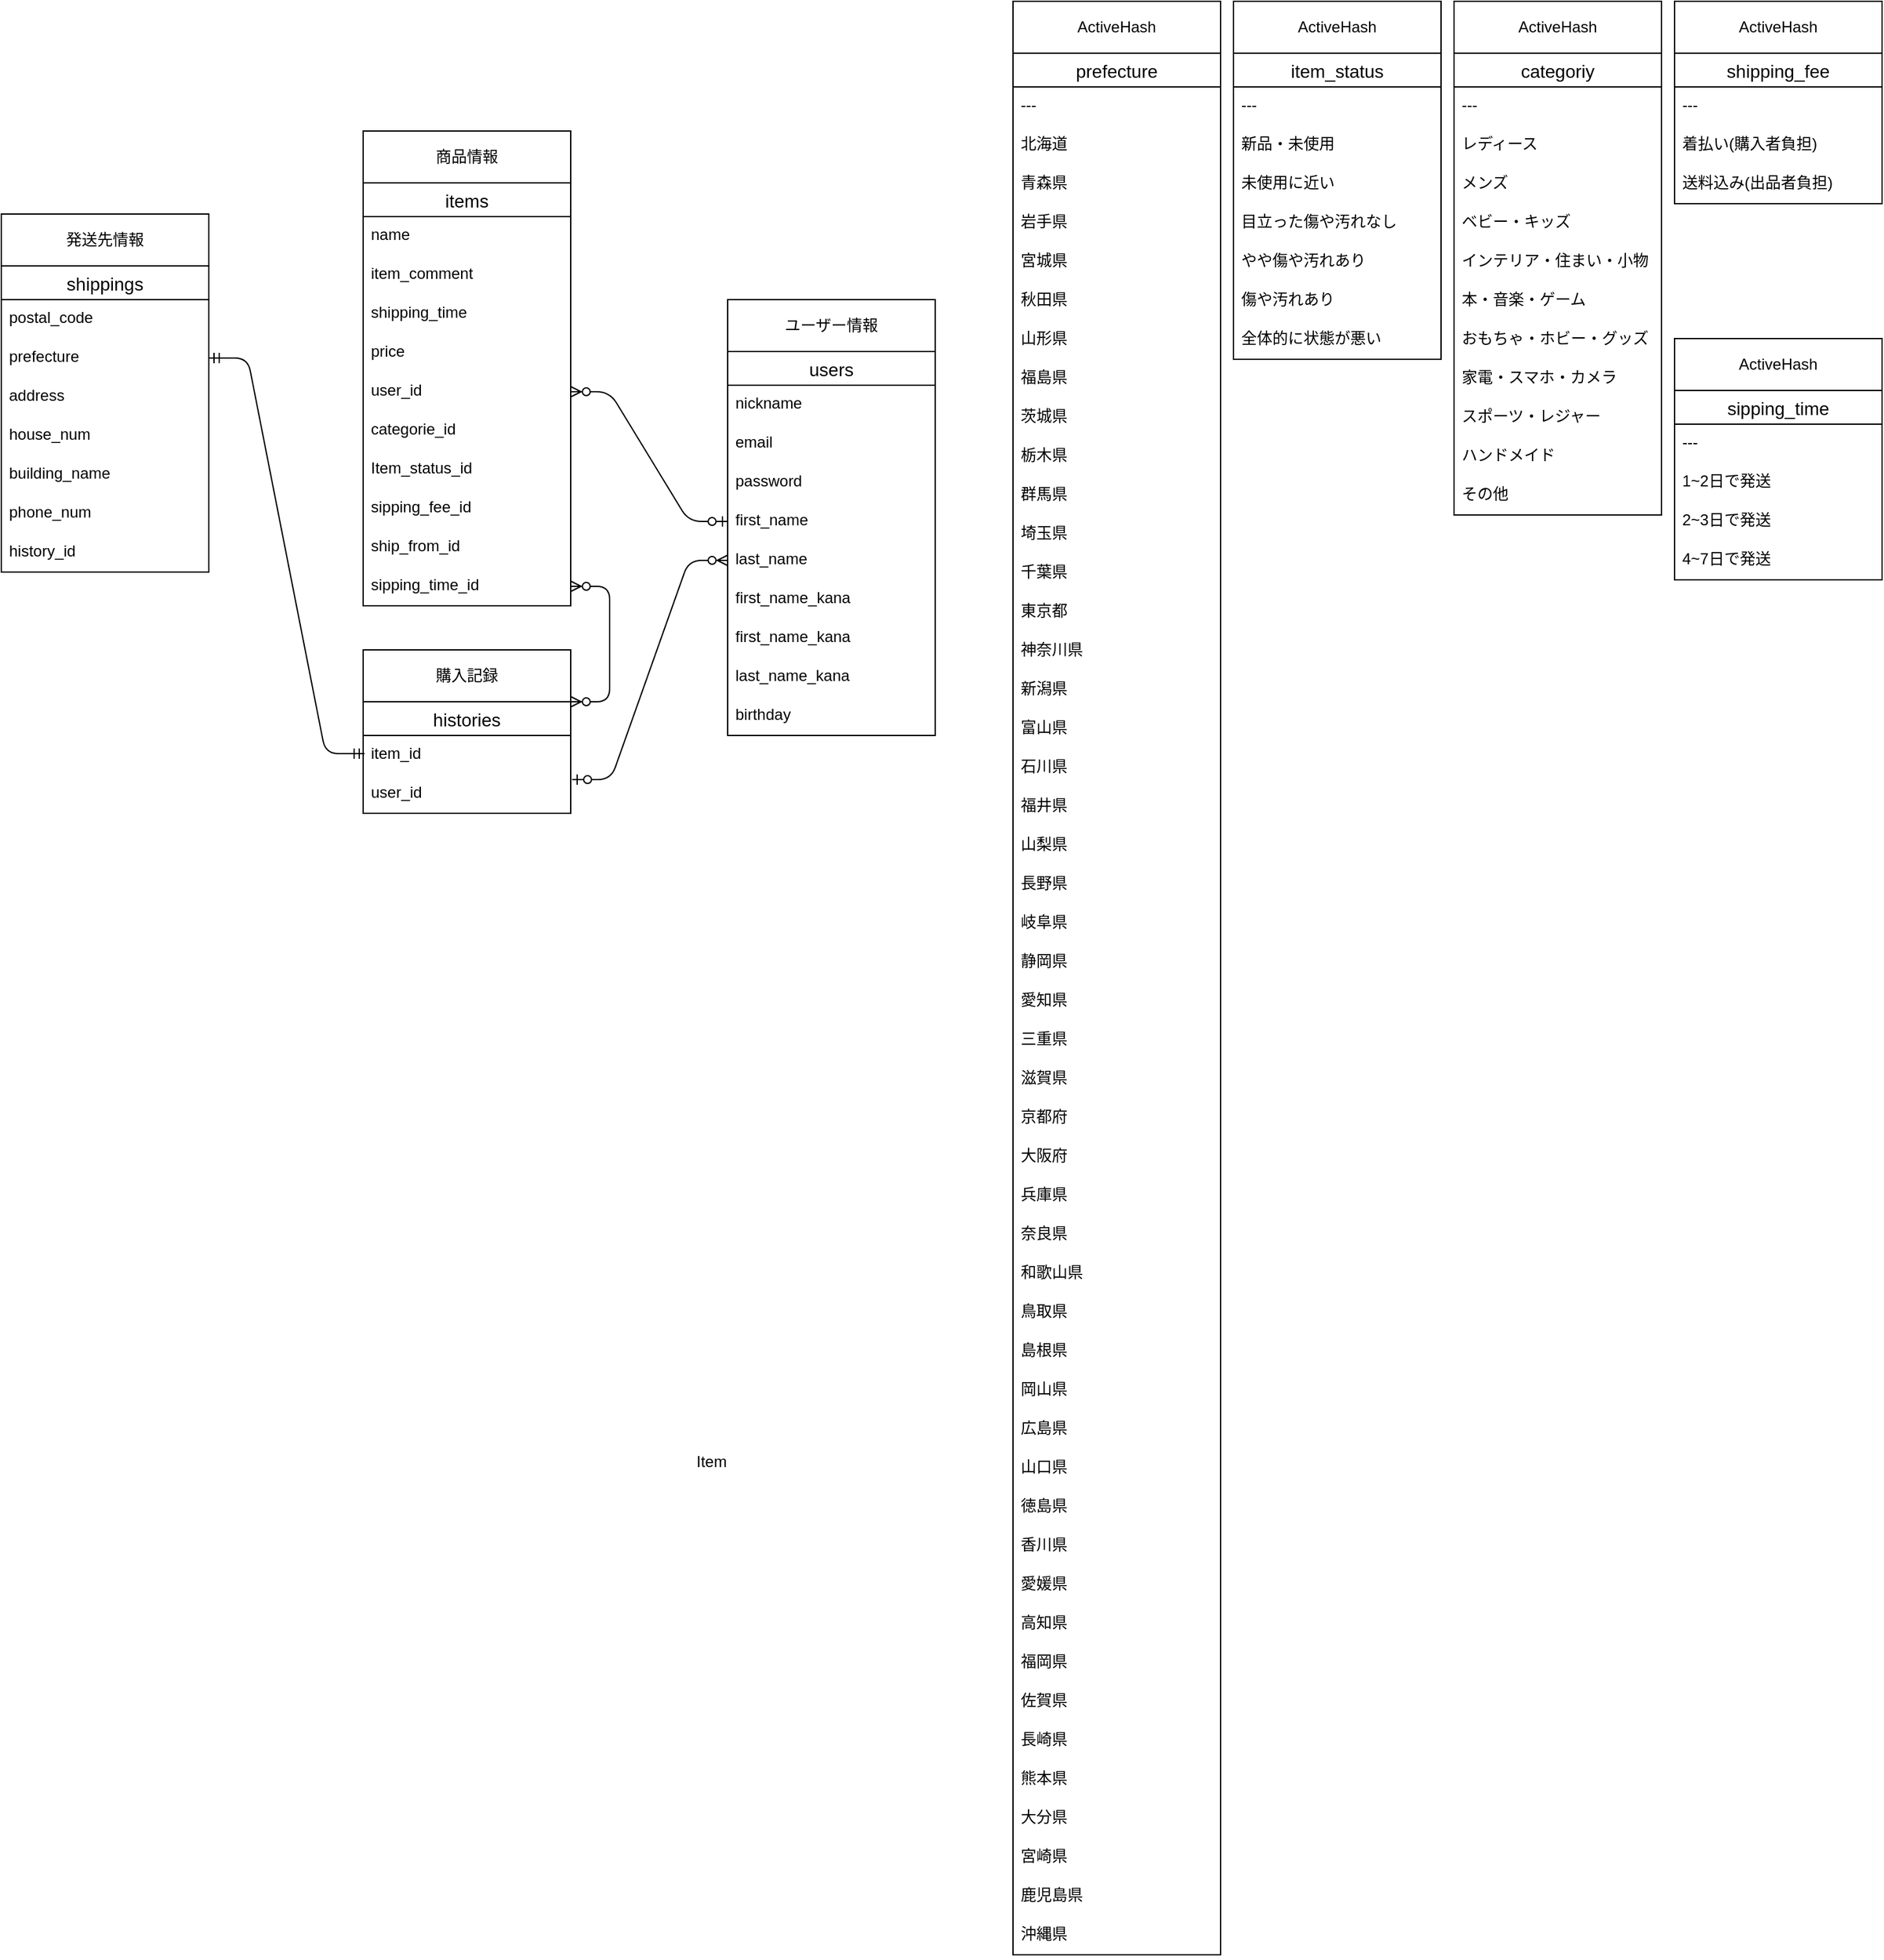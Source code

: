 <mxfile>
    <diagram id="Gmg73yaOCfXrk0qnOwF6" name="ページ1">
        <mxGraphModel dx="653" dy="719" grid="1" gridSize="10" guides="1" tooltips="1" connect="1" arrows="1" fold="1" page="1" pageScale="1" pageWidth="827" pageHeight="1169" math="0" shadow="0">
            <root>
                <mxCell id="0"/>
                <mxCell id="1" parent="0"/>
                <mxCell id="95" value="" style="group" parent="1" vertex="1" connectable="0">
                    <mxGeometry x="329" y="550" width="170" height="336" as="geometry"/>
                </mxCell>
                <mxCell id="82" value="histories" style="swimlane;fontStyle=0;childLayout=stackLayout;horizontal=1;startSize=26;horizontalStack=0;resizeParent=1;resizeParentMax=0;resizeLast=0;collapsible=1;marginBottom=0;align=center;fontSize=14;" parent="95" vertex="1">
                    <mxGeometry y="40" width="160" height="86" as="geometry"/>
                </mxCell>
                <mxCell id="114" value="item_id" style="text;strokeColor=none;fillColor=none;spacingLeft=4;spacingRight=4;overflow=hidden;rotatable=0;points=[[0,0.5],[1,0.5]];portConstraint=eastwest;fontSize=12;" parent="82" vertex="1">
                    <mxGeometry y="26" width="160" height="30" as="geometry"/>
                </mxCell>
                <mxCell id="116" value="user_id" style="text;strokeColor=none;fillColor=none;spacingLeft=4;spacingRight=4;overflow=hidden;rotatable=0;points=[[0,0.5],[1,0.5]];portConstraint=eastwest;fontSize=12;" parent="82" vertex="1">
                    <mxGeometry y="56" width="160" height="30" as="geometry"/>
                </mxCell>
                <mxCell id="94" value="購入記録" style="whiteSpace=wrap;html=1;align=center;" parent="95" vertex="1">
                    <mxGeometry width="160" height="40" as="geometry"/>
                </mxCell>
                <mxCell id="96" value="" style="group" parent="1" vertex="1" connectable="0">
                    <mxGeometry x="329" y="150" width="160" height="722" as="geometry"/>
                </mxCell>
                <mxCell id="71" value="items" style="swimlane;fontStyle=0;childLayout=stackLayout;horizontal=1;startSize=26;horizontalStack=0;resizeParent=1;resizeParentMax=0;resizeLast=0;collapsible=1;marginBottom=0;align=center;fontSize=14;" parent="96" vertex="1">
                    <mxGeometry y="40" width="160" height="326" as="geometry"/>
                </mxCell>
                <mxCell id="73" value="name" style="text;strokeColor=none;fillColor=none;spacingLeft=4;spacingRight=4;overflow=hidden;rotatable=0;points=[[0,0.5],[1,0.5]];portConstraint=eastwest;fontSize=12;" parent="71" vertex="1">
                    <mxGeometry y="26" width="160" height="30" as="geometry"/>
                </mxCell>
                <mxCell id="74" value="item_comment" style="text;strokeColor=none;fillColor=none;spacingLeft=4;spacingRight=4;overflow=hidden;rotatable=0;points=[[0,0.5],[1,0.5]];portConstraint=eastwest;fontSize=12;" parent="71" vertex="1">
                    <mxGeometry y="56" width="160" height="30" as="geometry"/>
                </mxCell>
                <mxCell id="79" value="shipping_time" style="text;strokeColor=none;fillColor=none;spacingLeft=4;spacingRight=4;overflow=hidden;rotatable=0;points=[[0,0.5],[1,0.5]];portConstraint=eastwest;fontSize=12;" parent="71" vertex="1">
                    <mxGeometry y="86" width="160" height="30" as="geometry"/>
                </mxCell>
                <mxCell id="80" value="price" style="text;strokeColor=none;fillColor=none;spacingLeft=4;spacingRight=4;overflow=hidden;rotatable=0;points=[[0,0.5],[1,0.5]];portConstraint=eastwest;fontSize=12;" parent="71" vertex="1">
                    <mxGeometry y="116" width="160" height="30" as="geometry"/>
                </mxCell>
                <mxCell id="117" value="user_id" style="text;strokeColor=none;fillColor=none;spacingLeft=4;spacingRight=4;overflow=hidden;rotatable=0;points=[[0,0.5],[1,0.5]];portConstraint=eastwest;fontSize=12;" parent="71" vertex="1">
                    <mxGeometry y="146" width="160" height="30" as="geometry"/>
                </mxCell>
                <mxCell id="226" value="categorie_id" style="text;strokeColor=none;fillColor=none;spacingLeft=4;spacingRight=4;overflow=hidden;rotatable=0;points=[[0,0.5],[1,0.5]];portConstraint=eastwest;fontSize=12;" vertex="1" parent="71">
                    <mxGeometry y="176" width="160" height="30" as="geometry"/>
                </mxCell>
                <mxCell id="227" value="Item_status_id" style="text;strokeColor=none;fillColor=none;spacingLeft=4;spacingRight=4;overflow=hidden;rotatable=0;points=[[0,0.5],[1,0.5]];portConstraint=eastwest;fontSize=12;" vertex="1" parent="71">
                    <mxGeometry y="206" width="160" height="30" as="geometry"/>
                </mxCell>
                <mxCell id="230" value="sipping_fee_id" style="text;strokeColor=none;fillColor=none;spacingLeft=4;spacingRight=4;overflow=hidden;rotatable=0;points=[[0,0.5],[1,0.5]];portConstraint=eastwest;fontSize=12;" vertex="1" parent="71">
                    <mxGeometry y="236" width="160" height="30" as="geometry"/>
                </mxCell>
                <mxCell id="231" value="ship_from_id" style="text;strokeColor=none;fillColor=none;spacingLeft=4;spacingRight=4;overflow=hidden;rotatable=0;points=[[0,0.5],[1,0.5]];portConstraint=eastwest;fontSize=12;" vertex="1" parent="71">
                    <mxGeometry y="266" width="160" height="30" as="geometry"/>
                </mxCell>
                <mxCell id="232" value="sipping_time_id" style="text;strokeColor=none;fillColor=none;spacingLeft=4;spacingRight=4;overflow=hidden;rotatable=0;points=[[0,0.5],[1,0.5]];portConstraint=eastwest;fontSize=12;" vertex="1" parent="71">
                    <mxGeometry y="296" width="160" height="30" as="geometry"/>
                </mxCell>
                <mxCell id="93" value="商品情報" style="whiteSpace=wrap;html=1;align=center;" parent="96" vertex="1">
                    <mxGeometry width="160" height="40" as="geometry"/>
                </mxCell>
                <mxCell id="101" value="" style="group" parent="1" vertex="1" connectable="0">
                    <mxGeometry x="50" y="214" width="160" height="336" as="geometry"/>
                </mxCell>
                <mxCell id="102" value="shippings" style="swimlane;fontStyle=0;childLayout=stackLayout;horizontal=1;startSize=26;horizontalStack=0;resizeParent=1;resizeParentMax=0;resizeLast=0;collapsible=1;marginBottom=0;align=center;fontSize=14;" parent="101" vertex="1">
                    <mxGeometry y="40" width="160" height="236" as="geometry"/>
                </mxCell>
                <mxCell id="106" value="postal_code" style="text;strokeColor=none;fillColor=none;spacingLeft=4;spacingRight=4;overflow=hidden;rotatable=0;points=[[0,0.5],[1,0.5]];portConstraint=eastwest;fontSize=12;" parent="102" vertex="1">
                    <mxGeometry y="26" width="160" height="30" as="geometry"/>
                </mxCell>
                <mxCell id="107" value="prefecture" style="text;strokeColor=none;fillColor=none;spacingLeft=4;spacingRight=4;overflow=hidden;rotatable=0;points=[[0,0.5],[1,0.5]];portConstraint=eastwest;fontSize=12;" parent="102" vertex="1">
                    <mxGeometry y="56" width="160" height="30" as="geometry"/>
                </mxCell>
                <mxCell id="108" value="address" style="text;strokeColor=none;fillColor=none;spacingLeft=4;spacingRight=4;overflow=hidden;rotatable=0;points=[[0,0.5],[1,0.5]];portConstraint=eastwest;fontSize=12;" parent="102" vertex="1">
                    <mxGeometry y="86" width="160" height="30" as="geometry"/>
                </mxCell>
                <mxCell id="109" value="house_num" style="text;strokeColor=none;fillColor=none;spacingLeft=4;spacingRight=4;overflow=hidden;rotatable=0;points=[[0,0.5],[1,0.5]];portConstraint=eastwest;fontSize=12;" parent="102" vertex="1">
                    <mxGeometry y="116" width="160" height="30" as="geometry"/>
                </mxCell>
                <mxCell id="110" value="building_name" style="text;strokeColor=none;fillColor=none;spacingLeft=4;spacingRight=4;overflow=hidden;rotatable=0;points=[[0,0.5],[1,0.5]];portConstraint=eastwest;fontSize=12;" parent="102" vertex="1">
                    <mxGeometry y="146" width="160" height="30" as="geometry"/>
                </mxCell>
                <mxCell id="111" value="phone_num" style="text;strokeColor=none;fillColor=none;spacingLeft=4;spacingRight=4;overflow=hidden;rotatable=0;points=[[0,0.5],[1,0.5]];portConstraint=eastwest;fontSize=12;" parent="102" vertex="1">
                    <mxGeometry y="176" width="160" height="30" as="geometry"/>
                </mxCell>
                <mxCell id="410" value="history_id" style="text;strokeColor=none;fillColor=none;spacingLeft=4;spacingRight=4;overflow=hidden;rotatable=0;points=[[0,0.5],[1,0.5]];portConstraint=eastwest;fontSize=12;" vertex="1" parent="102">
                    <mxGeometry y="206" width="160" height="30" as="geometry"/>
                </mxCell>
                <mxCell id="112" value="発送先情報" style="whiteSpace=wrap;html=1;align=center;" parent="101" vertex="1">
                    <mxGeometry width="160" height="40" as="geometry"/>
                </mxCell>
                <mxCell id="160" value="" style="group" vertex="1" connectable="0" parent="1">
                    <mxGeometry x="1170" y="50" width="160" height="1506" as="geometry"/>
                </mxCell>
                <mxCell id="142" value="categoriy" style="swimlane;fontStyle=0;childLayout=stackLayout;horizontal=1;startSize=26;horizontalStack=0;resizeParent=1;resizeParentMax=0;resizeLast=0;collapsible=1;marginBottom=0;align=center;fontSize=14;" vertex="1" parent="160">
                    <mxGeometry y="40" width="160" height="356" as="geometry"/>
                </mxCell>
                <mxCell id="143" value="---" style="text;strokeColor=none;fillColor=none;spacingLeft=4;spacingRight=4;overflow=hidden;rotatable=0;points=[[0,0.5],[1,0.5]];portConstraint=eastwest;fontSize=12;" vertex="1" parent="142">
                    <mxGeometry y="26" width="160" height="30" as="geometry"/>
                </mxCell>
                <mxCell id="145" value="レディース" style="text;strokeColor=none;fillColor=none;spacingLeft=4;spacingRight=4;overflow=hidden;rotatable=0;points=[[0,0.5],[1,0.5]];portConstraint=eastwest;fontSize=12;" vertex="1" parent="142">
                    <mxGeometry y="56" width="160" height="30" as="geometry"/>
                </mxCell>
                <mxCell id="148" value="メンズ" style="text;strokeColor=none;fillColor=none;spacingLeft=4;spacingRight=4;overflow=hidden;rotatable=0;points=[[0,0.5],[1,0.5]];portConstraint=eastwest;fontSize=12;" vertex="1" parent="142">
                    <mxGeometry y="86" width="160" height="30" as="geometry"/>
                </mxCell>
                <mxCell id="152" value="ベビー・キッズ" style="text;strokeColor=none;fillColor=none;spacingLeft=4;spacingRight=4;overflow=hidden;rotatable=0;points=[[0,0.5],[1,0.5]];portConstraint=eastwest;fontSize=12;" vertex="1" parent="142">
                    <mxGeometry y="116" width="160" height="30" as="geometry"/>
                </mxCell>
                <mxCell id="153" value="インテリア・住まい・小物" style="text;strokeColor=none;fillColor=none;spacingLeft=4;spacingRight=4;overflow=hidden;rotatable=0;points=[[0,0.5],[1,0.5]];portConstraint=eastwest;fontSize=12;" vertex="1" parent="142">
                    <mxGeometry y="146" width="160" height="30" as="geometry"/>
                </mxCell>
                <mxCell id="154" value="本・音楽・ゲーム" style="text;strokeColor=none;fillColor=none;spacingLeft=4;spacingRight=4;overflow=hidden;rotatable=0;points=[[0,0.5],[1,0.5]];portConstraint=eastwest;fontSize=12;" vertex="1" parent="142">
                    <mxGeometry y="176" width="160" height="30" as="geometry"/>
                </mxCell>
                <mxCell id="155" value="おもちゃ・ホビー・グッズ" style="text;strokeColor=none;fillColor=none;spacingLeft=4;spacingRight=4;overflow=hidden;rotatable=0;points=[[0,0.5],[1,0.5]];portConstraint=eastwest;fontSize=12;" vertex="1" parent="142">
                    <mxGeometry y="206" width="160" height="30" as="geometry"/>
                </mxCell>
                <mxCell id="151" value="家電・スマホ・カメラ" style="text;strokeColor=none;fillColor=none;spacingLeft=4;spacingRight=4;overflow=hidden;rotatable=0;points=[[0,0.5],[1,0.5]];portConstraint=eastwest;fontSize=12;" vertex="1" parent="142">
                    <mxGeometry y="236" width="160" height="30" as="geometry"/>
                </mxCell>
                <mxCell id="157" value="スポーツ・レジャー" style="text;strokeColor=none;fillColor=none;spacingLeft=4;spacingRight=4;overflow=hidden;rotatable=0;points=[[0,0.5],[1,0.5]];portConstraint=eastwest;fontSize=12;" vertex="1" parent="142">
                    <mxGeometry y="266" width="160" height="30" as="geometry"/>
                </mxCell>
                <mxCell id="156" value="ハンドメイド" style="text;strokeColor=none;fillColor=none;spacingLeft=4;spacingRight=4;overflow=hidden;rotatable=0;points=[[0,0.5],[1,0.5]];portConstraint=eastwest;fontSize=12;" vertex="1" parent="142">
                    <mxGeometry y="296" width="160" height="30" as="geometry"/>
                </mxCell>
                <mxCell id="159" value="その他" style="text;strokeColor=none;fillColor=none;spacingLeft=4;spacingRight=4;overflow=hidden;rotatable=0;points=[[0,0.5],[1,0.5]];portConstraint=eastwest;fontSize=12;" vertex="1" parent="142">
                    <mxGeometry y="326" width="160" height="30" as="geometry"/>
                </mxCell>
                <mxCell id="146" value="ActiveHash" style="whiteSpace=wrap;html=1;align=center;" vertex="1" parent="160">
                    <mxGeometry width="160" height="40" as="geometry"/>
                </mxCell>
                <mxCell id="262" value="Item" style="text;strokeColor=none;fillColor=none;spacingLeft=4;spacingRight=4;overflow=hidden;rotatable=0;points=[[0,0.5],[1,0.5]];portConstraint=eastwest;fontSize=12;" vertex="1" parent="1">
                    <mxGeometry x="580" y="1162" width="160" height="30" as="geometry"/>
                </mxCell>
                <mxCell id="274" value="" style="group" vertex="1" connectable="0" parent="1">
                    <mxGeometry x="1340" y="50" width="160" height="1506" as="geometry"/>
                </mxCell>
                <mxCell id="176" value="shipping_fee" style="swimlane;fontStyle=0;childLayout=stackLayout;horizontal=1;startSize=26;horizontalStack=0;resizeParent=1;resizeParentMax=0;resizeLast=0;collapsible=1;marginBottom=0;align=center;fontSize=14;" vertex="1" parent="274">
                    <mxGeometry y="40" width="160" height="116" as="geometry"/>
                </mxCell>
                <mxCell id="177" value="---" style="text;strokeColor=none;fillColor=none;spacingLeft=4;spacingRight=4;overflow=hidden;rotatable=0;points=[[0,0.5],[1,0.5]];portConstraint=eastwest;fontSize=12;" vertex="1" parent="176">
                    <mxGeometry y="26" width="160" height="30" as="geometry"/>
                </mxCell>
                <mxCell id="178" value="着払い(購入者負担)" style="text;strokeColor=none;fillColor=none;spacingLeft=4;spacingRight=4;overflow=hidden;rotatable=0;points=[[0,0.5],[1,0.5]];portConstraint=eastwest;fontSize=12;" vertex="1" parent="176">
                    <mxGeometry y="56" width="160" height="30" as="geometry"/>
                </mxCell>
                <mxCell id="179" value="送料込み(出品者負担)" style="text;strokeColor=none;fillColor=none;spacingLeft=4;spacingRight=4;overflow=hidden;rotatable=0;points=[[0,0.5],[1,0.5]];portConstraint=eastwest;fontSize=12;" vertex="1" parent="176">
                    <mxGeometry y="86" width="160" height="30" as="geometry"/>
                </mxCell>
                <mxCell id="184" value="ActiveHash" style="whiteSpace=wrap;html=1;align=center;" vertex="1" parent="274">
                    <mxGeometry width="160" height="40" as="geometry"/>
                </mxCell>
                <mxCell id="223" value="" style="group" vertex="1" connectable="0" parent="274">
                    <mxGeometry y="260" width="160" height="186" as="geometry"/>
                </mxCell>
                <mxCell id="212" value="sipping_time" style="swimlane;fontStyle=0;childLayout=stackLayout;horizontal=1;startSize=26;horizontalStack=0;resizeParent=1;resizeParentMax=0;resizeLast=0;collapsible=1;marginBottom=0;align=center;fontSize=14;" vertex="1" parent="223">
                    <mxGeometry y="40" width="160" height="146" as="geometry"/>
                </mxCell>
                <mxCell id="213" value="---" style="text;strokeColor=none;fillColor=none;spacingLeft=4;spacingRight=4;overflow=hidden;rotatable=0;points=[[0,0.5],[1,0.5]];portConstraint=eastwest;fontSize=12;" vertex="1" parent="212">
                    <mxGeometry y="26" width="160" height="30" as="geometry"/>
                </mxCell>
                <mxCell id="214" value="1~2日で発送" style="text;strokeColor=none;fillColor=none;spacingLeft=4;spacingRight=4;overflow=hidden;rotatable=0;points=[[0,0.5],[1,0.5]];portConstraint=eastwest;fontSize=12;" vertex="1" parent="212">
                    <mxGeometry y="56" width="160" height="30" as="geometry"/>
                </mxCell>
                <mxCell id="215" value="2~3日で発送" style="text;strokeColor=none;fillColor=none;spacingLeft=4;spacingRight=4;overflow=hidden;rotatable=0;points=[[0,0.5],[1,0.5]];portConstraint=eastwest;fontSize=12;" vertex="1" parent="212">
                    <mxGeometry y="86" width="160" height="30" as="geometry"/>
                </mxCell>
                <mxCell id="216" value="4~7日で発送" style="text;strokeColor=none;fillColor=none;spacingLeft=4;spacingRight=4;overflow=hidden;rotatable=0;points=[[0,0.5],[1,0.5]];portConstraint=eastwest;fontSize=12;" vertex="1" parent="212">
                    <mxGeometry y="116" width="160" height="30" as="geometry"/>
                </mxCell>
                <mxCell id="220" value="ActiveHash" style="whiteSpace=wrap;html=1;align=center;" vertex="1" parent="223">
                    <mxGeometry width="160" height="40" as="geometry"/>
                </mxCell>
                <mxCell id="275" value="" style="group" vertex="1" connectable="0" parent="1">
                    <mxGeometry x="610" y="280" width="160" height="336" as="geometry"/>
                </mxCell>
                <mxCell id="58" value="users" style="swimlane;fontStyle=0;childLayout=stackLayout;horizontal=1;startSize=26;horizontalStack=0;resizeParent=1;resizeParentMax=0;resizeLast=0;collapsible=1;marginBottom=0;align=center;fontSize=14;" parent="275" vertex="1">
                    <mxGeometry y="40" width="160" height="296" as="geometry"/>
                </mxCell>
                <mxCell id="59" value="nickname" style="text;strokeColor=none;fillColor=none;spacingLeft=4;spacingRight=4;overflow=hidden;rotatable=0;points=[[0,0.5],[1,0.5]];portConstraint=eastwest;fontSize=12;" parent="58" vertex="1">
                    <mxGeometry y="26" width="160" height="30" as="geometry"/>
                </mxCell>
                <mxCell id="60" value="email" style="text;strokeColor=none;fillColor=none;spacingLeft=4;spacingRight=4;overflow=hidden;rotatable=0;points=[[0,0.5],[1,0.5]];portConstraint=eastwest;fontSize=12;" parent="58" vertex="1">
                    <mxGeometry y="56" width="160" height="30" as="geometry"/>
                </mxCell>
                <mxCell id="61" value="password" style="text;strokeColor=none;fillColor=none;spacingLeft=4;spacingRight=4;overflow=hidden;rotatable=0;points=[[0,0.5],[1,0.5]];portConstraint=eastwest;fontSize=12;" parent="58" vertex="1">
                    <mxGeometry y="86" width="160" height="30" as="geometry"/>
                </mxCell>
                <mxCell id="65" value="first_name" style="text;strokeColor=none;fillColor=none;spacingLeft=4;spacingRight=4;overflow=hidden;rotatable=0;points=[[0,0.5],[1,0.5]];portConstraint=eastwest;fontSize=12;" parent="58" vertex="1">
                    <mxGeometry y="116" width="160" height="30" as="geometry"/>
                </mxCell>
                <mxCell id="66" value="last_name" style="text;strokeColor=none;fillColor=none;spacingLeft=4;spacingRight=4;overflow=hidden;rotatable=0;points=[[0,0.5],[1,0.5]];portConstraint=eastwest;fontSize=12;" parent="58" vertex="1">
                    <mxGeometry y="146" width="160" height="30" as="geometry"/>
                </mxCell>
                <mxCell id="127" value="first_name_kana" style="text;strokeColor=none;fillColor=none;spacingLeft=4;spacingRight=4;overflow=hidden;rotatable=0;points=[[0,0.5],[1,0.5]];portConstraint=eastwest;fontSize=12;" parent="58" vertex="1">
                    <mxGeometry y="176" width="160" height="30" as="geometry"/>
                </mxCell>
                <mxCell id="67" value="first_name_kana" style="text;strokeColor=none;fillColor=none;spacingLeft=4;spacingRight=4;overflow=hidden;rotatable=0;points=[[0,0.5],[1,0.5]];portConstraint=eastwest;fontSize=12;" parent="58" vertex="1">
                    <mxGeometry y="206" width="160" height="30" as="geometry"/>
                </mxCell>
                <mxCell id="64" value="last_name_kana" style="text;strokeColor=none;fillColor=none;spacingLeft=4;spacingRight=4;overflow=hidden;rotatable=0;points=[[0,0.5],[1,0.5]];portConstraint=eastwest;fontSize=12;" parent="58" vertex="1">
                    <mxGeometry y="236" width="160" height="30" as="geometry"/>
                </mxCell>
                <mxCell id="70" value="birthday" style="text;strokeColor=none;fillColor=none;spacingLeft=4;spacingRight=4;overflow=hidden;rotatable=0;points=[[0,0.5],[1,0.5]];portConstraint=eastwest;fontSize=12;" parent="58" vertex="1">
                    <mxGeometry y="266" width="160" height="30" as="geometry"/>
                </mxCell>
                <mxCell id="92" value="ユーザー情報" style="whiteSpace=wrap;html=1;align=center;" parent="275" vertex="1">
                    <mxGeometry width="160" height="40" as="geometry"/>
                </mxCell>
                <mxCell id="276" value="" style="group" vertex="1" connectable="0" parent="1">
                    <mxGeometry x="830" y="50" width="160" height="1506" as="geometry"/>
                </mxCell>
                <mxCell id="187" value="prefecture" style="swimlane;fontStyle=0;childLayout=stackLayout;horizontal=1;startSize=26;horizontalStack=0;resizeParent=1;resizeParentMax=0;resizeLast=0;collapsible=1;marginBottom=0;align=center;fontSize=14;" vertex="1" parent="276">
                    <mxGeometry y="40" width="160" height="1466" as="geometry">
                        <mxRectangle y="40" width="100" height="30" as="alternateBounds"/>
                    </mxGeometry>
                </mxCell>
                <mxCell id="188" value="---" style="text;strokeColor=none;fillColor=none;spacingLeft=4;spacingRight=4;overflow=hidden;rotatable=0;points=[[0,0.5],[1,0.5]];portConstraint=eastwest;fontSize=12;" vertex="1" parent="187">
                    <mxGeometry y="26" width="160" height="30" as="geometry"/>
                </mxCell>
                <mxCell id="189" value="北海道" style="text;strokeColor=none;fillColor=none;spacingLeft=4;spacingRight=4;overflow=hidden;rotatable=0;points=[[0,0.5],[1,0.5]];portConstraint=eastwest;fontSize=12;" vertex="1" parent="187">
                    <mxGeometry y="56" width="160" height="30" as="geometry"/>
                </mxCell>
                <mxCell id="190" value="青森県" style="text;strokeColor=none;fillColor=none;spacingLeft=4;spacingRight=4;overflow=hidden;rotatable=0;points=[[0,0.5],[1,0.5]];portConstraint=eastwest;fontSize=12;" vertex="1" parent="187">
                    <mxGeometry y="86" width="160" height="30" as="geometry"/>
                </mxCell>
                <mxCell id="191" value="岩手県" style="text;strokeColor=none;fillColor=none;spacingLeft=4;spacingRight=4;overflow=hidden;rotatable=0;points=[[0,0.5],[1,0.5]];portConstraint=eastwest;fontSize=12;" vertex="1" parent="187">
                    <mxGeometry y="116" width="160" height="30" as="geometry"/>
                </mxCell>
                <mxCell id="192" value="宮城県" style="text;strokeColor=none;fillColor=none;spacingLeft=4;spacingRight=4;overflow=hidden;rotatable=0;points=[[0,0.5],[1,0.5]];portConstraint=eastwest;fontSize=12;" vertex="1" parent="187">
                    <mxGeometry y="146" width="160" height="30" as="geometry"/>
                </mxCell>
                <mxCell id="193" value="秋田県" style="text;strokeColor=none;fillColor=none;spacingLeft=4;spacingRight=4;overflow=hidden;rotatable=0;points=[[0,0.5],[1,0.5]];portConstraint=eastwest;fontSize=12;" vertex="1" parent="187">
                    <mxGeometry y="176" width="160" height="30" as="geometry"/>
                </mxCell>
                <mxCell id="194" value="山形県" style="text;strokeColor=none;fillColor=none;spacingLeft=4;spacingRight=4;overflow=hidden;rotatable=0;points=[[0,0.5],[1,0.5]];portConstraint=eastwest;fontSize=12;" vertex="1" parent="187">
                    <mxGeometry y="206" width="160" height="30" as="geometry"/>
                </mxCell>
                <mxCell id="195" value="福島県" style="text;strokeColor=none;fillColor=none;spacingLeft=4;spacingRight=4;overflow=hidden;rotatable=0;points=[[0,0.5],[1,0.5]];portConstraint=eastwest;fontSize=12;" vertex="1" parent="187">
                    <mxGeometry y="236" width="160" height="30" as="geometry"/>
                </mxCell>
                <mxCell id="196" value="茨城県" style="text;strokeColor=none;fillColor=none;spacingLeft=4;spacingRight=4;overflow=hidden;rotatable=0;points=[[0,0.5],[1,0.5]];portConstraint=eastwest;fontSize=12;" vertex="1" parent="187">
                    <mxGeometry y="266" width="160" height="30" as="geometry"/>
                </mxCell>
                <mxCell id="197" value="栃木県" style="text;strokeColor=none;fillColor=none;spacingLeft=4;spacingRight=4;overflow=hidden;rotatable=0;points=[[0,0.5],[1,0.5]];portConstraint=eastwest;fontSize=12;" vertex="1" parent="187">
                    <mxGeometry y="296" width="160" height="30" as="geometry"/>
                </mxCell>
                <mxCell id="198" value="群馬県" style="text;strokeColor=none;fillColor=none;spacingLeft=4;spacingRight=4;overflow=hidden;rotatable=0;points=[[0,0.5],[1,0.5]];portConstraint=eastwest;fontSize=12;" vertex="1" parent="187">
                    <mxGeometry y="326" width="160" height="30" as="geometry"/>
                </mxCell>
                <mxCell id="243" value="埼玉県" style="text;strokeColor=none;fillColor=none;spacingLeft=4;spacingRight=4;overflow=hidden;rotatable=0;points=[[0,0.5],[1,0.5]];portConstraint=eastwest;fontSize=12;" vertex="1" parent="187">
                    <mxGeometry y="356" width="160" height="30" as="geometry"/>
                </mxCell>
                <mxCell id="241" value="千葉県" style="text;strokeColor=none;fillColor=none;spacingLeft=4;spacingRight=4;overflow=hidden;rotatable=0;points=[[0,0.5],[1,0.5]];portConstraint=eastwest;fontSize=12;" vertex="1" parent="187">
                    <mxGeometry y="386" width="160" height="30" as="geometry"/>
                </mxCell>
                <mxCell id="236" value="東京都" style="text;strokeColor=none;fillColor=none;spacingLeft=4;spacingRight=4;overflow=hidden;rotatable=0;points=[[0,0.5],[1,0.5]];portConstraint=eastwest;fontSize=12;" vertex="1" parent="187">
                    <mxGeometry y="416" width="160" height="30" as="geometry"/>
                </mxCell>
                <mxCell id="244" value="神奈川県" style="text;strokeColor=none;fillColor=none;spacingLeft=4;spacingRight=4;overflow=hidden;rotatable=0;points=[[0,0.5],[1,0.5]];portConstraint=eastwest;fontSize=12;" vertex="1" parent="187">
                    <mxGeometry y="446" width="160" height="30" as="geometry"/>
                </mxCell>
                <mxCell id="234" value="新潟県" style="text;strokeColor=none;fillColor=none;spacingLeft=4;spacingRight=4;overflow=hidden;rotatable=0;points=[[0,0.5],[1,0.5]];portConstraint=eastwest;fontSize=12;" vertex="1" parent="187">
                    <mxGeometry y="476" width="160" height="30" as="geometry"/>
                </mxCell>
                <mxCell id="242" value="富山県" style="text;strokeColor=none;fillColor=none;spacingLeft=4;spacingRight=4;overflow=hidden;rotatable=0;points=[[0,0.5],[1,0.5]];portConstraint=eastwest;fontSize=12;" vertex="1" parent="187">
                    <mxGeometry y="506" width="160" height="30" as="geometry"/>
                </mxCell>
                <mxCell id="237" value="石川県" style="text;strokeColor=none;fillColor=none;spacingLeft=4;spacingRight=4;overflow=hidden;rotatable=0;points=[[0,0.5],[1,0.5]];portConstraint=eastwest;fontSize=12;" vertex="1" parent="187">
                    <mxGeometry y="536" width="160" height="30" as="geometry"/>
                </mxCell>
                <mxCell id="238" value="福井県" style="text;strokeColor=none;fillColor=none;spacingLeft=4;spacingRight=4;overflow=hidden;rotatable=0;points=[[0,0.5],[1,0.5]];portConstraint=eastwest;fontSize=12;" vertex="1" parent="187">
                    <mxGeometry y="566" width="160" height="30" as="geometry"/>
                </mxCell>
                <mxCell id="240" value="山梨県" style="text;strokeColor=none;fillColor=none;spacingLeft=4;spacingRight=4;overflow=hidden;rotatable=0;points=[[0,0.5],[1,0.5]];portConstraint=eastwest;fontSize=12;" vertex="1" parent="187">
                    <mxGeometry y="596" width="160" height="30" as="geometry"/>
                </mxCell>
                <mxCell id="239" value="長野県" style="text;strokeColor=none;fillColor=none;spacingLeft=4;spacingRight=4;overflow=hidden;rotatable=0;points=[[0,0.5],[1,0.5]];portConstraint=eastwest;fontSize=12;" vertex="1" parent="187">
                    <mxGeometry y="626" width="160" height="30" as="geometry"/>
                </mxCell>
                <mxCell id="245" value="岐阜県" style="text;strokeColor=none;fillColor=none;spacingLeft=4;spacingRight=4;overflow=hidden;rotatable=0;points=[[0,0.5],[1,0.5]];portConstraint=eastwest;fontSize=12;" vertex="1" parent="187">
                    <mxGeometry y="656" width="160" height="30" as="geometry"/>
                </mxCell>
                <mxCell id="235" value="静岡県" style="text;strokeColor=none;fillColor=none;spacingLeft=4;spacingRight=4;overflow=hidden;rotatable=0;points=[[0,0.5],[1,0.5]];portConstraint=eastwest;fontSize=12;" vertex="1" parent="187">
                    <mxGeometry y="686" width="160" height="30" as="geometry"/>
                </mxCell>
                <mxCell id="254" value="愛知県" style="text;strokeColor=none;fillColor=none;spacingLeft=4;spacingRight=4;overflow=hidden;rotatable=0;points=[[0,0.5],[1,0.5]];portConstraint=eastwest;fontSize=12;" vertex="1" parent="187">
                    <mxGeometry y="716" width="160" height="30" as="geometry"/>
                </mxCell>
                <mxCell id="263" value="三重県" style="text;strokeColor=none;fillColor=none;spacingLeft=4;spacingRight=4;overflow=hidden;rotatable=0;points=[[0,0.5],[1,0.5]];portConstraint=eastwest;fontSize=12;" vertex="1" parent="187">
                    <mxGeometry y="746" width="160" height="30" as="geometry"/>
                </mxCell>
                <mxCell id="264" value="滋賀県" style="text;strokeColor=none;fillColor=none;spacingLeft=4;spacingRight=4;overflow=hidden;rotatable=0;points=[[0,0.5],[1,0.5]];portConstraint=eastwest;fontSize=12;" vertex="1" parent="187">
                    <mxGeometry y="776" width="160" height="30" as="geometry"/>
                </mxCell>
                <mxCell id="265" value="京都府" style="text;strokeColor=none;fillColor=none;spacingLeft=4;spacingRight=4;overflow=hidden;rotatable=0;points=[[0,0.5],[1,0.5]];portConstraint=eastwest;fontSize=12;" vertex="1" parent="187">
                    <mxGeometry y="806" width="160" height="30" as="geometry"/>
                </mxCell>
                <mxCell id="268" value="大阪府" style="text;strokeColor=none;fillColor=none;spacingLeft=4;spacingRight=4;overflow=hidden;rotatable=0;points=[[0,0.5],[1,0.5]];portConstraint=eastwest;fontSize=12;" vertex="1" parent="187">
                    <mxGeometry y="836" width="160" height="30" as="geometry"/>
                </mxCell>
                <mxCell id="270" value="兵庫県" style="text;strokeColor=none;fillColor=none;spacingLeft=4;spacingRight=4;overflow=hidden;rotatable=0;points=[[0,0.5],[1,0.5]];portConstraint=eastwest;fontSize=12;" vertex="1" parent="187">
                    <mxGeometry y="866" width="160" height="30" as="geometry"/>
                </mxCell>
                <mxCell id="271" value="奈良県" style="text;strokeColor=none;fillColor=none;spacingLeft=4;spacingRight=4;overflow=hidden;rotatable=0;points=[[0,0.5],[1,0.5]];portConstraint=eastwest;fontSize=12;" vertex="1" parent="187">
                    <mxGeometry y="896" width="160" height="30" as="geometry"/>
                </mxCell>
                <mxCell id="272" value="和歌山県" style="text;strokeColor=none;fillColor=none;spacingLeft=4;spacingRight=4;overflow=hidden;rotatable=0;points=[[0,0.5],[1,0.5]];portConstraint=eastwest;fontSize=12;" vertex="1" parent="187">
                    <mxGeometry y="926" width="160" height="30" as="geometry"/>
                </mxCell>
                <mxCell id="269" value="鳥取県" style="text;strokeColor=none;fillColor=none;spacingLeft=4;spacingRight=4;overflow=hidden;rotatable=0;points=[[0,0.5],[1,0.5]];portConstraint=eastwest;fontSize=12;" vertex="1" parent="187">
                    <mxGeometry y="956" width="160" height="30" as="geometry"/>
                </mxCell>
                <mxCell id="255" value="島根県" style="text;strokeColor=none;fillColor=none;spacingLeft=4;spacingRight=4;overflow=hidden;rotatable=0;points=[[0,0.5],[1,0.5]];portConstraint=eastwest;fontSize=12;" vertex="1" parent="187">
                    <mxGeometry y="986" width="160" height="30" as="geometry"/>
                </mxCell>
                <mxCell id="267" value="岡山県" style="text;strokeColor=none;fillColor=none;spacingLeft=4;spacingRight=4;overflow=hidden;rotatable=0;points=[[0,0.5],[1,0.5]];portConstraint=eastwest;fontSize=12;" vertex="1" parent="187">
                    <mxGeometry y="1016" width="160" height="30" as="geometry"/>
                </mxCell>
                <mxCell id="261" value="広島県" style="text;strokeColor=none;fillColor=none;spacingLeft=4;spacingRight=4;overflow=hidden;rotatable=0;points=[[0,0.5],[1,0.5]];portConstraint=eastwest;fontSize=12;" vertex="1" parent="187">
                    <mxGeometry y="1046" width="160" height="30" as="geometry"/>
                </mxCell>
                <mxCell id="266" value="山口県" style="text;strokeColor=none;fillColor=none;spacingLeft=4;spacingRight=4;overflow=hidden;rotatable=0;points=[[0,0.5],[1,0.5]];portConstraint=eastwest;fontSize=12;" vertex="1" parent="187">
                    <mxGeometry y="1076" width="160" height="30" as="geometry"/>
                </mxCell>
                <mxCell id="260" value="徳島県" style="text;strokeColor=none;fillColor=none;spacingLeft=4;spacingRight=4;overflow=hidden;rotatable=0;points=[[0,0.5],[1,0.5]];portConstraint=eastwest;fontSize=12;" vertex="1" parent="187">
                    <mxGeometry y="1106" width="160" height="30" as="geometry"/>
                </mxCell>
                <mxCell id="259" value="香川県" style="text;strokeColor=none;fillColor=none;spacingLeft=4;spacingRight=4;overflow=hidden;rotatable=0;points=[[0,0.5],[1,0.5]];portConstraint=eastwest;fontSize=12;" vertex="1" parent="187">
                    <mxGeometry y="1136" width="160" height="30" as="geometry"/>
                </mxCell>
                <mxCell id="258" value="愛媛県" style="text;strokeColor=none;fillColor=none;spacingLeft=4;spacingRight=4;overflow=hidden;rotatable=0;points=[[0,0.5],[1,0.5]];portConstraint=eastwest;fontSize=12;" vertex="1" parent="187">
                    <mxGeometry y="1166" width="160" height="30" as="geometry"/>
                </mxCell>
                <mxCell id="257" value="高知県" style="text;strokeColor=none;fillColor=none;spacingLeft=4;spacingRight=4;overflow=hidden;rotatable=0;points=[[0,0.5],[1,0.5]];portConstraint=eastwest;fontSize=12;" vertex="1" parent="187">
                    <mxGeometry y="1196" width="160" height="30" as="geometry"/>
                </mxCell>
                <mxCell id="256" value="福岡県" style="text;strokeColor=none;fillColor=none;spacingLeft=4;spacingRight=4;overflow=hidden;rotatable=0;points=[[0,0.5],[1,0.5]];portConstraint=eastwest;fontSize=12;" vertex="1" parent="187">
                    <mxGeometry y="1226" width="160" height="30" as="geometry"/>
                </mxCell>
                <mxCell id="253" value="佐賀県" style="text;strokeColor=none;fillColor=none;spacingLeft=4;spacingRight=4;overflow=hidden;rotatable=0;points=[[0,0.5],[1,0.5]];portConstraint=eastwest;fontSize=12;" vertex="1" parent="187">
                    <mxGeometry y="1256" width="160" height="30" as="geometry"/>
                </mxCell>
                <mxCell id="248" value="長崎県" style="text;strokeColor=none;fillColor=none;spacingLeft=4;spacingRight=4;overflow=hidden;rotatable=0;points=[[0,0.5],[1,0.5]];portConstraint=eastwest;fontSize=12;" vertex="1" parent="187">
                    <mxGeometry y="1286" width="160" height="30" as="geometry"/>
                </mxCell>
                <mxCell id="252" value="熊本県" style="text;strokeColor=none;fillColor=none;spacingLeft=4;spacingRight=4;overflow=hidden;rotatable=0;points=[[0,0.5],[1,0.5]];portConstraint=eastwest;fontSize=12;" vertex="1" parent="187">
                    <mxGeometry y="1316" width="160" height="30" as="geometry"/>
                </mxCell>
                <mxCell id="251" value="大分県" style="text;strokeColor=none;fillColor=none;spacingLeft=4;spacingRight=4;overflow=hidden;rotatable=0;points=[[0,0.5],[1,0.5]];portConstraint=eastwest;fontSize=12;" vertex="1" parent="187">
                    <mxGeometry y="1346" width="160" height="30" as="geometry"/>
                </mxCell>
                <mxCell id="250" value="宮崎県" style="text;strokeColor=none;fillColor=none;spacingLeft=4;spacingRight=4;overflow=hidden;rotatable=0;points=[[0,0.5],[1,0.5]];portConstraint=eastwest;fontSize=12;" vertex="1" parent="187">
                    <mxGeometry y="1376" width="160" height="30" as="geometry"/>
                </mxCell>
                <mxCell id="249" value="鹿児島県" style="text;strokeColor=none;fillColor=none;spacingLeft=4;spacingRight=4;overflow=hidden;rotatable=0;points=[[0,0.5],[1,0.5]];portConstraint=eastwest;fontSize=12;" vertex="1" parent="187">
                    <mxGeometry y="1406" width="160" height="30" as="geometry"/>
                </mxCell>
                <mxCell id="273" value="沖縄県" style="text;strokeColor=none;fillColor=none;spacingLeft=4;spacingRight=4;overflow=hidden;rotatable=0;points=[[0,0.5],[1,0.5]];portConstraint=eastwest;fontSize=12;" vertex="1" parent="187">
                    <mxGeometry y="1436" width="160" height="30" as="geometry"/>
                </mxCell>
                <mxCell id="199" value="ActiveHash" style="whiteSpace=wrap;html=1;align=center;" vertex="1" parent="276">
                    <mxGeometry width="160" height="40" as="geometry"/>
                </mxCell>
                <mxCell id="279" value="" style="edgeStyle=entityRelationEdgeStyle;fontSize=12;html=1;endArrow=ERzeroToMany;startArrow=ERzeroToOne;entryX=1;entryY=0.5;entryDx=0;entryDy=0;exitX=0;exitY=0.5;exitDx=0;exitDy=0;" edge="1" parent="1" source="65" target="117">
                    <mxGeometry width="100" height="100" relative="1" as="geometry">
                        <mxPoint x="520" y="490" as="sourcePoint"/>
                        <mxPoint x="620" y="390" as="targetPoint"/>
                    </mxGeometry>
                </mxCell>
                <mxCell id="281" value="" style="edgeStyle=entityRelationEdgeStyle;fontSize=12;html=1;endArrow=ERzeroToMany;endFill=1;startArrow=ERzeroToMany;entryX=1;entryY=0;entryDx=0;entryDy=0;" edge="1" parent="1" source="232" target="82">
                    <mxGeometry width="100" height="100" relative="1" as="geometry">
                        <mxPoint x="390" y="550" as="sourcePoint"/>
                        <mxPoint x="459.04" y="550" as="targetPoint"/>
                    </mxGeometry>
                </mxCell>
                <mxCell id="395" value="" style="group" vertex="1" connectable="0" parent="1">
                    <mxGeometry x="1000" y="50" width="160" height="276" as="geometry"/>
                </mxCell>
                <mxCell id="396" value="item_status" style="swimlane;fontStyle=0;childLayout=stackLayout;horizontal=1;startSize=26;horizontalStack=0;resizeParent=1;resizeParentMax=0;resizeLast=0;collapsible=1;marginBottom=0;align=center;fontSize=14;" vertex="1" parent="395">
                    <mxGeometry y="40" width="160" height="236" as="geometry"/>
                </mxCell>
                <mxCell id="397" value="---" style="text;strokeColor=none;fillColor=none;spacingLeft=4;spacingRight=4;overflow=hidden;rotatable=0;points=[[0,0.5],[1,0.5]];portConstraint=eastwest;fontSize=12;" vertex="1" parent="396">
                    <mxGeometry y="26" width="160" height="30" as="geometry"/>
                </mxCell>
                <mxCell id="398" value="新品・未使用" style="text;strokeColor=none;fillColor=none;spacingLeft=4;spacingRight=4;overflow=hidden;rotatable=0;points=[[0,0.5],[1,0.5]];portConstraint=eastwest;fontSize=12;" vertex="1" parent="396">
                    <mxGeometry y="56" width="160" height="30" as="geometry"/>
                </mxCell>
                <mxCell id="399" value="未使用に近い" style="text;strokeColor=none;fillColor=none;spacingLeft=4;spacingRight=4;overflow=hidden;rotatable=0;points=[[0,0.5],[1,0.5]];portConstraint=eastwest;fontSize=12;" vertex="1" parent="396">
                    <mxGeometry y="86" width="160" height="30" as="geometry"/>
                </mxCell>
                <mxCell id="400" value="目立った傷や汚れなし" style="text;strokeColor=none;fillColor=none;spacingLeft=4;spacingRight=4;overflow=hidden;rotatable=0;points=[[0,0.5],[1,0.5]];portConstraint=eastwest;fontSize=12;" vertex="1" parent="396">
                    <mxGeometry y="116" width="160" height="30" as="geometry"/>
                </mxCell>
                <mxCell id="401" value="やや傷や汚れあり" style="text;strokeColor=none;fillColor=none;spacingLeft=4;spacingRight=4;overflow=hidden;rotatable=0;points=[[0,0.5],[1,0.5]];portConstraint=eastwest;fontSize=12;" vertex="1" parent="396">
                    <mxGeometry y="146" width="160" height="30" as="geometry"/>
                </mxCell>
                <mxCell id="402" value="傷や汚れあり" style="text;strokeColor=none;fillColor=none;spacingLeft=4;spacingRight=4;overflow=hidden;rotatable=0;points=[[0,0.5],[1,0.5]];portConstraint=eastwest;fontSize=12;" vertex="1" parent="396">
                    <mxGeometry y="176" width="160" height="30" as="geometry"/>
                </mxCell>
                <mxCell id="403" value="全体的に状態が悪い" style="text;strokeColor=none;fillColor=none;spacingLeft=4;spacingRight=4;overflow=hidden;rotatable=0;points=[[0,0.5],[1,0.5]];portConstraint=eastwest;fontSize=12;" vertex="1" parent="396">
                    <mxGeometry y="206" width="160" height="30" as="geometry"/>
                </mxCell>
                <mxCell id="404" value="ActiveHash" style="whiteSpace=wrap;html=1;align=center;" vertex="1" parent="395">
                    <mxGeometry width="160" height="40" as="geometry"/>
                </mxCell>
                <mxCell id="407" value="" style="edgeStyle=entityRelationEdgeStyle;fontSize=12;html=1;endArrow=ERzeroToMany;startArrow=ERzeroToOne;entryX=0;entryY=0.5;entryDx=0;entryDy=0;" edge="1" parent="1" target="66">
                    <mxGeometry width="100" height="100" relative="1" as="geometry">
                        <mxPoint x="490" y="650" as="sourcePoint"/>
                        <mxPoint x="529" y="590" as="targetPoint"/>
                    </mxGeometry>
                </mxCell>
                <mxCell id="409" value="" style="edgeStyle=entityRelationEdgeStyle;fontSize=12;html=1;endArrow=ERmandOne;startArrow=ERmandOne;exitX=1;exitY=0.5;exitDx=0;exitDy=0;" edge="1" parent="1" source="107">
                    <mxGeometry width="100" height="100" relative="1" as="geometry">
                        <mxPoint x="190" y="710" as="sourcePoint"/>
                        <mxPoint x="330" y="630" as="targetPoint"/>
                    </mxGeometry>
                </mxCell>
            </root>
        </mxGraphModel>
    </diagram>
</mxfile>
